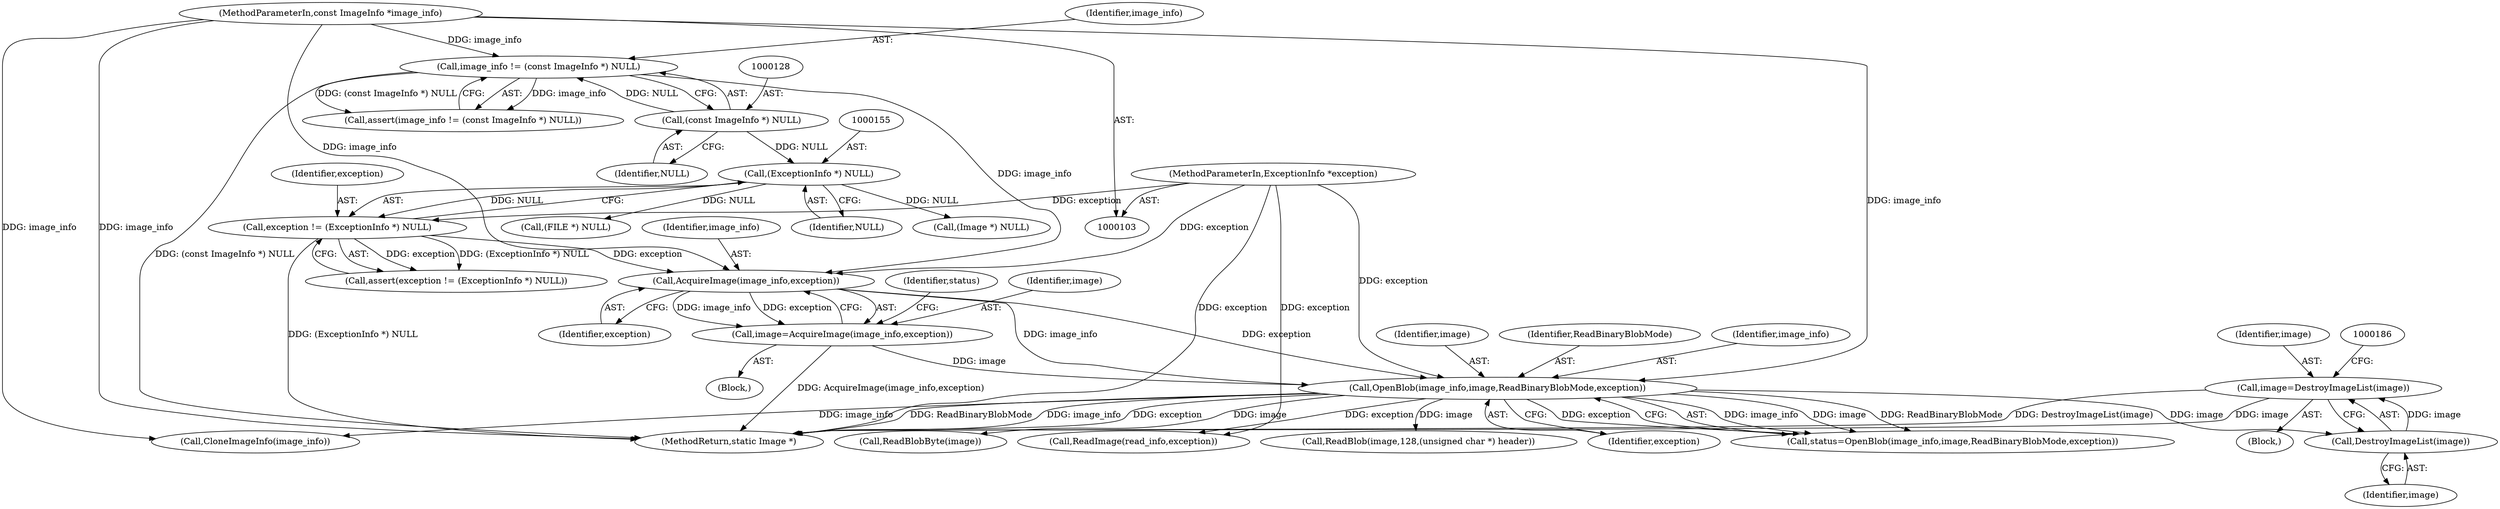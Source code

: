 digraph "0_ImageMagick_6b6bff054d569a77973f2140c0e86366e6168a6c@pointer" {
"1000180" [label="(Call,image=DestroyImageList(image))"];
"1000182" [label="(Call,DestroyImageList(image))"];
"1000170" [label="(Call,OpenBlob(image_info,image,ReadBinaryBlobMode,exception))"];
"1000165" [label="(Call,AcquireImage(image_info,exception))"];
"1000125" [label="(Call,image_info != (const ImageInfo *) NULL)"];
"1000104" [label="(MethodParameterIn,const ImageInfo *image_info)"];
"1000127" [label="(Call,(const ImageInfo *) NULL)"];
"1000152" [label="(Call,exception != (ExceptionInfo *) NULL)"];
"1000105" [label="(MethodParameterIn,ExceptionInfo *exception)"];
"1000154" [label="(Call,(ExceptionInfo *) NULL)"];
"1000163" [label="(Call,image=AcquireImage(image_info,exception))"];
"1000180" [label="(Call,image=DestroyImageList(image))"];
"1000410" [label="(Call,CloneImageInfo(image_info))"];
"1000169" [label="(Identifier,status)"];
"1000166" [label="(Identifier,image_info)"];
"1000179" [label="(Block,)"];
"1000515" [label="(MethodReturn,static Image *)"];
"1000167" [label="(Identifier,exception)"];
"1000151" [label="(Call,assert(exception != (ExceptionInfo *) NULL))"];
"1000172" [label="(Identifier,image)"];
"1000228" [label="(Call,ReadBlob(image,128,(unsigned char *) header))"];
"1000125" [label="(Call,image_info != (const ImageInfo *) NULL)"];
"1000467" [label="(Call,ReadImage(read_info,exception))"];
"1000104" [label="(MethodParameterIn,const ImageInfo *image_info)"];
"1000165" [label="(Call,AcquireImage(image_info,exception))"];
"1000174" [label="(Identifier,exception)"];
"1000127" [label="(Call,(const ImageInfo *) NULL)"];
"1000181" [label="(Identifier,image)"];
"1000124" [label="(Call,assert(image_info != (const ImageInfo *) NULL))"];
"1000164" [label="(Identifier,image)"];
"1000163" [label="(Call,image=AcquireImage(image_info,exception))"];
"1000152" [label="(Call,exception != (ExceptionInfo *) NULL)"];
"1000156" [label="(Identifier,NULL)"];
"1000185" [label="(Call,(Image *) NULL)"];
"1000170" [label="(Call,OpenBlob(image_info,image,ReadBinaryBlobMode,exception))"];
"1000173" [label="(Identifier,ReadBinaryBlobMode)"];
"1000182" [label="(Call,DestroyImageList(image))"];
"1000153" [label="(Identifier,exception)"];
"1000168" [label="(Call,status=OpenBlob(image_info,image,ReadBinaryBlobMode,exception))"];
"1000171" [label="(Identifier,image_info)"];
"1000129" [label="(Identifier,NULL)"];
"1000183" [label="(Identifier,image)"];
"1000386" [label="(Call,ReadBlobByte(image))"];
"1000351" [label="(Call,(FILE *) NULL)"];
"1000126" [label="(Identifier,image_info)"];
"1000105" [label="(MethodParameterIn,ExceptionInfo *exception)"];
"1000154" [label="(Call,(ExceptionInfo *) NULL)"];
"1000106" [label="(Block,)"];
"1000180" -> "1000179"  [label="AST: "];
"1000180" -> "1000182"  [label="CFG: "];
"1000181" -> "1000180"  [label="AST: "];
"1000182" -> "1000180"  [label="AST: "];
"1000186" -> "1000180"  [label="CFG: "];
"1000180" -> "1000515"  [label="DDG: DestroyImageList(image)"];
"1000180" -> "1000515"  [label="DDG: image"];
"1000182" -> "1000180"  [label="DDG: image"];
"1000182" -> "1000183"  [label="CFG: "];
"1000183" -> "1000182"  [label="AST: "];
"1000170" -> "1000182"  [label="DDG: image"];
"1000170" -> "1000168"  [label="AST: "];
"1000170" -> "1000174"  [label="CFG: "];
"1000171" -> "1000170"  [label="AST: "];
"1000172" -> "1000170"  [label="AST: "];
"1000173" -> "1000170"  [label="AST: "];
"1000174" -> "1000170"  [label="AST: "];
"1000168" -> "1000170"  [label="CFG: "];
"1000170" -> "1000515"  [label="DDG: ReadBinaryBlobMode"];
"1000170" -> "1000515"  [label="DDG: image_info"];
"1000170" -> "1000515"  [label="DDG: exception"];
"1000170" -> "1000168"  [label="DDG: image_info"];
"1000170" -> "1000168"  [label="DDG: image"];
"1000170" -> "1000168"  [label="DDG: ReadBinaryBlobMode"];
"1000170" -> "1000168"  [label="DDG: exception"];
"1000165" -> "1000170"  [label="DDG: image_info"];
"1000165" -> "1000170"  [label="DDG: exception"];
"1000104" -> "1000170"  [label="DDG: image_info"];
"1000163" -> "1000170"  [label="DDG: image"];
"1000105" -> "1000170"  [label="DDG: exception"];
"1000170" -> "1000228"  [label="DDG: image"];
"1000170" -> "1000386"  [label="DDG: image"];
"1000170" -> "1000410"  [label="DDG: image_info"];
"1000170" -> "1000467"  [label="DDG: exception"];
"1000165" -> "1000163"  [label="AST: "];
"1000165" -> "1000167"  [label="CFG: "];
"1000166" -> "1000165"  [label="AST: "];
"1000167" -> "1000165"  [label="AST: "];
"1000163" -> "1000165"  [label="CFG: "];
"1000165" -> "1000163"  [label="DDG: image_info"];
"1000165" -> "1000163"  [label="DDG: exception"];
"1000125" -> "1000165"  [label="DDG: image_info"];
"1000104" -> "1000165"  [label="DDG: image_info"];
"1000152" -> "1000165"  [label="DDG: exception"];
"1000105" -> "1000165"  [label="DDG: exception"];
"1000125" -> "1000124"  [label="AST: "];
"1000125" -> "1000127"  [label="CFG: "];
"1000126" -> "1000125"  [label="AST: "];
"1000127" -> "1000125"  [label="AST: "];
"1000124" -> "1000125"  [label="CFG: "];
"1000125" -> "1000515"  [label="DDG: (const ImageInfo *) NULL"];
"1000125" -> "1000124"  [label="DDG: image_info"];
"1000125" -> "1000124"  [label="DDG: (const ImageInfo *) NULL"];
"1000104" -> "1000125"  [label="DDG: image_info"];
"1000127" -> "1000125"  [label="DDG: NULL"];
"1000104" -> "1000103"  [label="AST: "];
"1000104" -> "1000515"  [label="DDG: image_info"];
"1000104" -> "1000410"  [label="DDG: image_info"];
"1000127" -> "1000129"  [label="CFG: "];
"1000128" -> "1000127"  [label="AST: "];
"1000129" -> "1000127"  [label="AST: "];
"1000127" -> "1000154"  [label="DDG: NULL"];
"1000152" -> "1000151"  [label="AST: "];
"1000152" -> "1000154"  [label="CFG: "];
"1000153" -> "1000152"  [label="AST: "];
"1000154" -> "1000152"  [label="AST: "];
"1000151" -> "1000152"  [label="CFG: "];
"1000152" -> "1000515"  [label="DDG: (ExceptionInfo *) NULL"];
"1000152" -> "1000151"  [label="DDG: exception"];
"1000152" -> "1000151"  [label="DDG: (ExceptionInfo *) NULL"];
"1000105" -> "1000152"  [label="DDG: exception"];
"1000154" -> "1000152"  [label="DDG: NULL"];
"1000105" -> "1000103"  [label="AST: "];
"1000105" -> "1000515"  [label="DDG: exception"];
"1000105" -> "1000467"  [label="DDG: exception"];
"1000154" -> "1000156"  [label="CFG: "];
"1000155" -> "1000154"  [label="AST: "];
"1000156" -> "1000154"  [label="AST: "];
"1000154" -> "1000185"  [label="DDG: NULL"];
"1000154" -> "1000351"  [label="DDG: NULL"];
"1000163" -> "1000106"  [label="AST: "];
"1000164" -> "1000163"  [label="AST: "];
"1000169" -> "1000163"  [label="CFG: "];
"1000163" -> "1000515"  [label="DDG: AcquireImage(image_info,exception)"];
}

